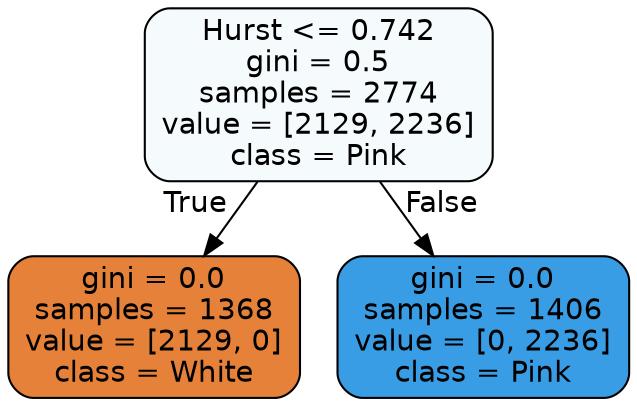 digraph Tree {
node [shape=box, style="filled, rounded", color="black", fontname=helvetica] ;
edge [fontname=helvetica] ;
0 [label="Hurst <= 0.742\ngini = 0.5\nsamples = 2774\nvalue = [2129, 2236]\nclass = Pink", fillcolor="#399de50c"] ;
1 [label="gini = 0.0\nsamples = 1368\nvalue = [2129, 0]\nclass = White", fillcolor="#e58139ff"] ;
0 -> 1 [labeldistance=2.5, labelangle=45, headlabel="True"] ;
2 [label="gini = 0.0\nsamples = 1406\nvalue = [0, 2236]\nclass = Pink", fillcolor="#399de5ff"] ;
0 -> 2 [labeldistance=2.5, labelangle=-45, headlabel="False"] ;
}